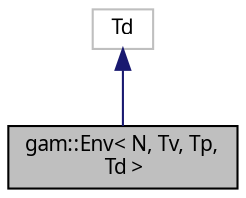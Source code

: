 digraph "gam::Env&lt; N, Tv, Tp, Td &gt;"
{
 // LATEX_PDF_SIZE
  bgcolor="transparent";
  edge [fontname="FreeSans.ttf",fontsize="10",labelfontname="FreeSans.ttf",labelfontsize="10"];
  node [fontname="FreeSans.ttf",fontsize="10",shape=record];
  Node1 [label="gam::Env\< N, Tv, Tp,\l Td \>",height=0.2,width=0.4,color="black", fillcolor="grey75", style="filled", fontcolor="black",tooltip="Envelope with a fixed number of exponential segments and a sustain point."];
  Node2 -> Node1 [dir="back",color="midnightblue",fontsize="10",style="solid",fontname="FreeSans.ttf"];
  Node2 [label="Td",height=0.2,width=0.4,color="grey75",tooltip=" "];
}
